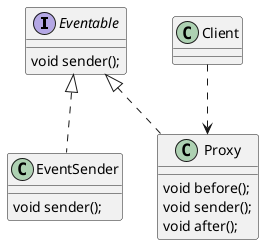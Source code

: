 @startuml

interface Eventable{
    void sender();
}

class EventSender{
    void sender();
}

class Proxy{
   void before();
   void sender();
   void after();
}

Eventable <|.. EventSender
Eventable <|.. Proxy

Client ..> Proxy

@enduml